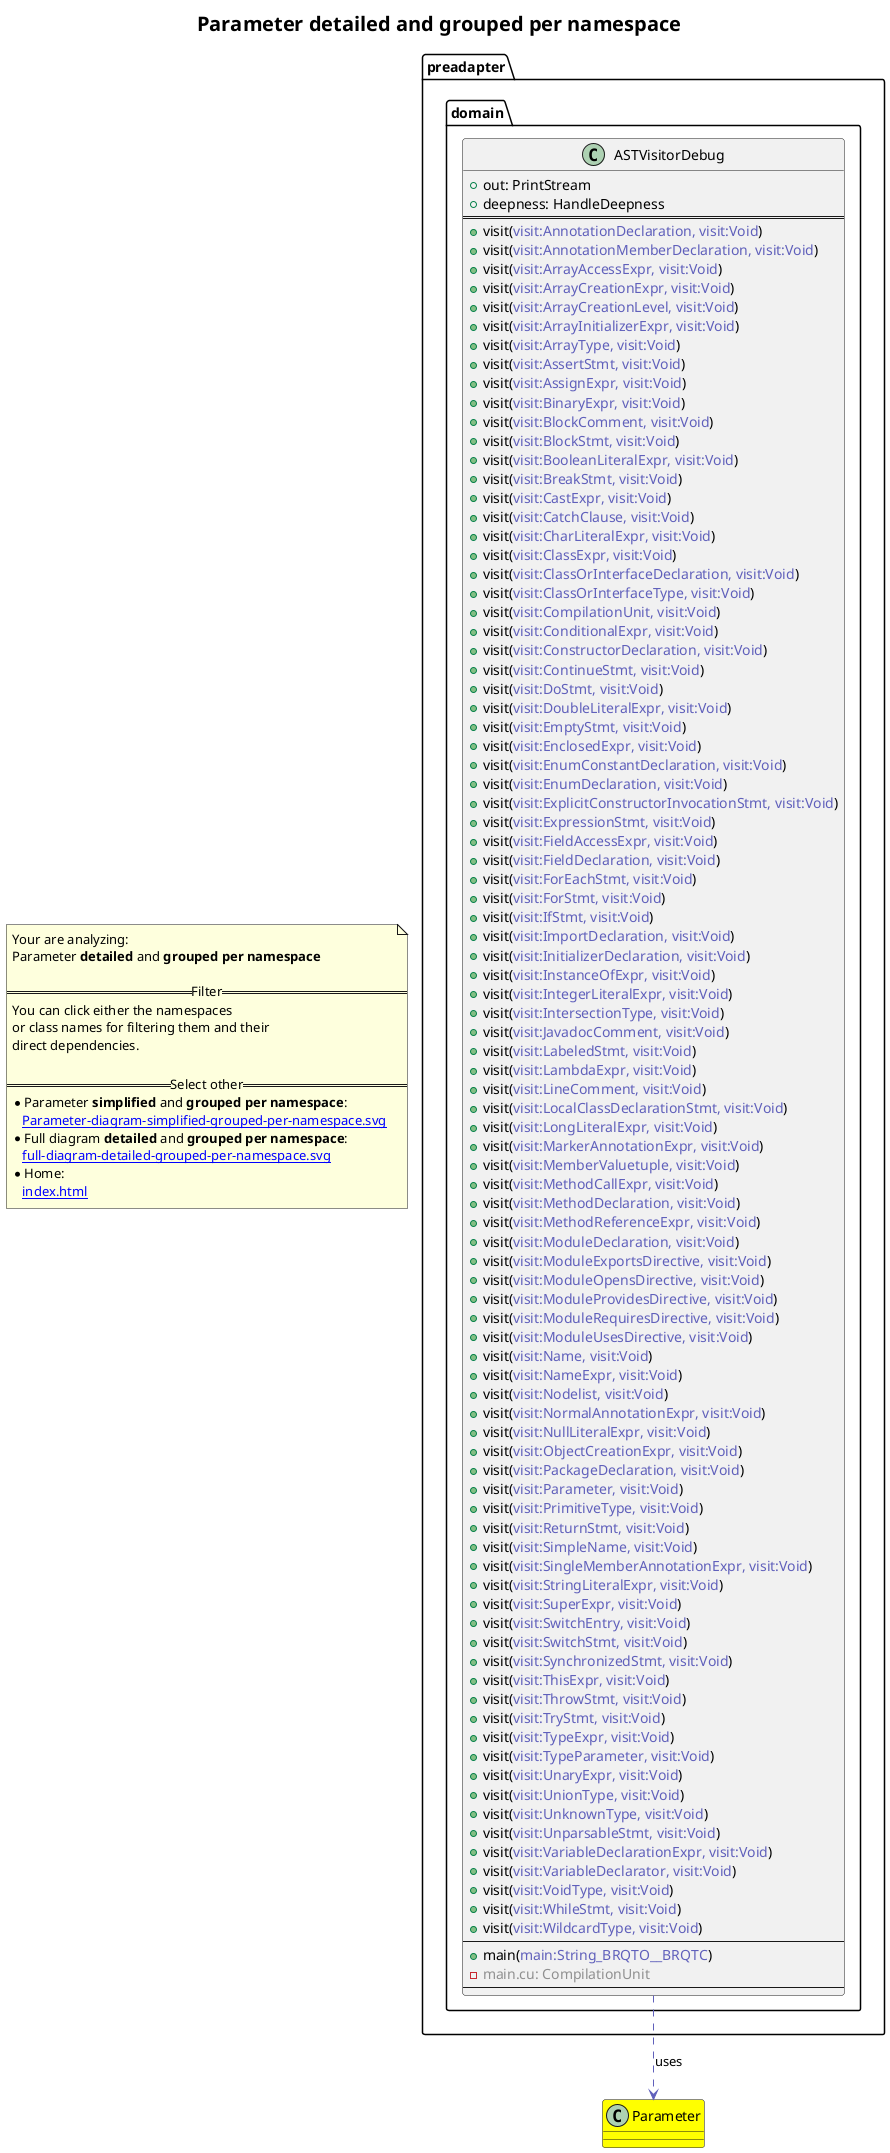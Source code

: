 @startuml
title <size:20>Parameter **detailed** and **grouped per namespace**</size>
note "Your are analyzing:\nParameter **detailed** and **grouped per namespace**\n\n==Filter==\nYou can click either the namespaces \nor class names for filtering them and their\ndirect dependencies.\n\n==Select other==\n* Parameter **simplified** and **grouped per namespace**:\n   [[Parameter-diagram-simplified-grouped-per-namespace.svg]]\n* Full diagram **detailed** and **grouped per namespace**:\n   [[full-diagram-detailed-grouped-per-namespace.svg]]\n* Home:\n   [[index.html]]" as FloatingNote
class Parameter [[Parameter-diagram-detailed-grouped-per-namespace.svg]] #yellow {
}
' Closing all previous_sub_namespace_list namespace None because file analysis is finished.
namespace preadapter [[preadapter-diagram-detailed-grouped-per-namespace.svg]] {
namespace preadapter.domain [[preadapter.domain-diagram-detailed-grouped-per-namespace.svg]] {
  class preadapter.domain.ASTVisitorDebug [[preadapter.domain.ASTVisitorDebug-diagram-detailed-grouped-per-namespace.svg]]  {
    + out: PrintStream
    + deepness: HandleDeepness
==
    + visit(<font color="6060BB">visit:AnnotationDeclaration, visit:Void</font>)
    + visit(<font color="6060BB">visit:AnnotationMemberDeclaration, visit:Void</font>)
    + visit(<font color="6060BB">visit:ArrayAccessExpr, visit:Void</font>)
    + visit(<font color="6060BB">visit:ArrayCreationExpr, visit:Void</font>)
    + visit(<font color="6060BB">visit:ArrayCreationLevel, visit:Void</font>)
    + visit(<font color="6060BB">visit:ArrayInitializerExpr, visit:Void</font>)
    + visit(<font color="6060BB">visit:ArrayType, visit:Void</font>)
    + visit(<font color="6060BB">visit:AssertStmt, visit:Void</font>)
    + visit(<font color="6060BB">visit:AssignExpr, visit:Void</font>)
    + visit(<font color="6060BB">visit:BinaryExpr, visit:Void</font>)
    + visit(<font color="6060BB">visit:BlockComment, visit:Void</font>)
    + visit(<font color="6060BB">visit:BlockStmt, visit:Void</font>)
    + visit(<font color="6060BB">visit:BooleanLiteralExpr, visit:Void</font>)
    + visit(<font color="6060BB">visit:BreakStmt, visit:Void</font>)
    + visit(<font color="6060BB">visit:CastExpr, visit:Void</font>)
    + visit(<font color="6060BB">visit:CatchClause, visit:Void</font>)
    + visit(<font color="6060BB">visit:CharLiteralExpr, visit:Void</font>)
    + visit(<font color="6060BB">visit:ClassExpr, visit:Void</font>)
    + visit(<font color="6060BB">visit:ClassOrInterfaceDeclaration, visit:Void</font>)
    + visit(<font color="6060BB">visit:ClassOrInterfaceType, visit:Void</font>)
    + visit(<font color="6060BB">visit:CompilationUnit, visit:Void</font>)
    + visit(<font color="6060BB">visit:ConditionalExpr, visit:Void</font>)
    + visit(<font color="6060BB">visit:ConstructorDeclaration, visit:Void</font>)
    + visit(<font color="6060BB">visit:ContinueStmt, visit:Void</font>)
    + visit(<font color="6060BB">visit:DoStmt, visit:Void</font>)
    + visit(<font color="6060BB">visit:DoubleLiteralExpr, visit:Void</font>)
    + visit(<font color="6060BB">visit:EmptyStmt, visit:Void</font>)
    + visit(<font color="6060BB">visit:EnclosedExpr, visit:Void</font>)
    + visit(<font color="6060BB">visit:EnumConstantDeclaration, visit:Void</font>)
    + visit(<font color="6060BB">visit:EnumDeclaration, visit:Void</font>)
    + visit(<font color="6060BB">visit:ExplicitConstructorInvocationStmt, visit:Void</font>)
    + visit(<font color="6060BB">visit:ExpressionStmt, visit:Void</font>)
    + visit(<font color="6060BB">visit:FieldAccessExpr, visit:Void</font>)
    + visit(<font color="6060BB">visit:FieldDeclaration, visit:Void</font>)
    + visit(<font color="6060BB">visit:ForEachStmt, visit:Void</font>)
    + visit(<font color="6060BB">visit:ForStmt, visit:Void</font>)
    + visit(<font color="6060BB">visit:IfStmt, visit:Void</font>)
    + visit(<font color="6060BB">visit:ImportDeclaration, visit:Void</font>)
    + visit(<font color="6060BB">visit:InitializerDeclaration, visit:Void</font>)
    + visit(<font color="6060BB">visit:InstanceOfExpr, visit:Void</font>)
    + visit(<font color="6060BB">visit:IntegerLiteralExpr, visit:Void</font>)
    + visit(<font color="6060BB">visit:IntersectionType, visit:Void</font>)
    + visit(<font color="6060BB">visit:JavadocComment, visit:Void</font>)
    + visit(<font color="6060BB">visit:LabeledStmt, visit:Void</font>)
    + visit(<font color="6060BB">visit:LambdaExpr, visit:Void</font>)
    + visit(<font color="6060BB">visit:LineComment, visit:Void</font>)
    + visit(<font color="6060BB">visit:LocalClassDeclarationStmt, visit:Void</font>)
    + visit(<font color="6060BB">visit:LongLiteralExpr, visit:Void</font>)
    + visit(<font color="6060BB">visit:MarkerAnnotationExpr, visit:Void</font>)
    + visit(<font color="6060BB">visit:MemberValuetuple, visit:Void</font>)
    + visit(<font color="6060BB">visit:MethodCallExpr, visit:Void</font>)
    + visit(<font color="6060BB">visit:MethodDeclaration, visit:Void</font>)
    + visit(<font color="6060BB">visit:MethodReferenceExpr, visit:Void</font>)
    + visit(<font color="6060BB">visit:ModuleDeclaration, visit:Void</font>)
    + visit(<font color="6060BB">visit:ModuleExportsDirective, visit:Void</font>)
    + visit(<font color="6060BB">visit:ModuleOpensDirective, visit:Void</font>)
    + visit(<font color="6060BB">visit:ModuleProvidesDirective, visit:Void</font>)
    + visit(<font color="6060BB">visit:ModuleRequiresDirective, visit:Void</font>)
    + visit(<font color="6060BB">visit:ModuleUsesDirective, visit:Void</font>)
    + visit(<font color="6060BB">visit:Name, visit:Void</font>)
    + visit(<font color="6060BB">visit:NameExpr, visit:Void</font>)
    + visit(<font color="6060BB">visit:Nodelist, visit:Void</font>)
    + visit(<font color="6060BB">visit:NormalAnnotationExpr, visit:Void</font>)
    + visit(<font color="6060BB">visit:NullLiteralExpr, visit:Void</font>)
    + visit(<font color="6060BB">visit:ObjectCreationExpr, visit:Void</font>)
    + visit(<font color="6060BB">visit:PackageDeclaration, visit:Void</font>)
    + visit(<font color="6060BB">visit:Parameter, visit:Void</font>)
    + visit(<font color="6060BB">visit:PrimitiveType, visit:Void</font>)
    + visit(<font color="6060BB">visit:ReturnStmt, visit:Void</font>)
    + visit(<font color="6060BB">visit:SimpleName, visit:Void</font>)
    + visit(<font color="6060BB">visit:SingleMemberAnnotationExpr, visit:Void</font>)
    + visit(<font color="6060BB">visit:StringLiteralExpr, visit:Void</font>)
    + visit(<font color="6060BB">visit:SuperExpr, visit:Void</font>)
    + visit(<font color="6060BB">visit:SwitchEntry, visit:Void</font>)
    + visit(<font color="6060BB">visit:SwitchStmt, visit:Void</font>)
    + visit(<font color="6060BB">visit:SynchronizedStmt, visit:Void</font>)
    + visit(<font color="6060BB">visit:ThisExpr, visit:Void</font>)
    + visit(<font color="6060BB">visit:ThrowStmt, visit:Void</font>)
    + visit(<font color="6060BB">visit:TryStmt, visit:Void</font>)
    + visit(<font color="6060BB">visit:TypeExpr, visit:Void</font>)
    + visit(<font color="6060BB">visit:TypeParameter, visit:Void</font>)
    + visit(<font color="6060BB">visit:UnaryExpr, visit:Void</font>)
    + visit(<font color="6060BB">visit:UnionType, visit:Void</font>)
    + visit(<font color="6060BB">visit:UnknownType, visit:Void</font>)
    + visit(<font color="6060BB">visit:UnparsableStmt, visit:Void</font>)
    + visit(<font color="6060BB">visit:VariableDeclarationExpr, visit:Void</font>)
    + visit(<font color="6060BB">visit:VariableDeclarator, visit:Void</font>)
    + visit(<font color="6060BB">visit:VoidType, visit:Void</font>)
    + visit(<font color="6060BB">visit:WhileStmt, visit:Void</font>)
    + visit(<font color="6060BB">visit:WildcardType, visit:Void</font>)
--
    + main(<font color="6060BB">main:String_BRQTO__BRQTC</font>)
    - <font color="909090">main.cu: CompilationUnit</font>
--
  }
'Compared namespace preadapter.domain [[preadapter.domain-diagram-detailed-grouped-per-namespace.svg]] { with last element of   }
' Closing all previous_sub_namespace_list namespace None because file analysis is finished.
' Closing namespace domain
}
' Closing namespace preadapter
}
 ' *************************************** 
 ' *************************************** 
 ' *************************************** 
' Class relations extracted from namespace:
' 
' Class relations extracted from namespace:
' preadapter.domain
preadapter.domain.ASTVisitorDebug .[#6060BB].> Parameter  : uses 
@enduml